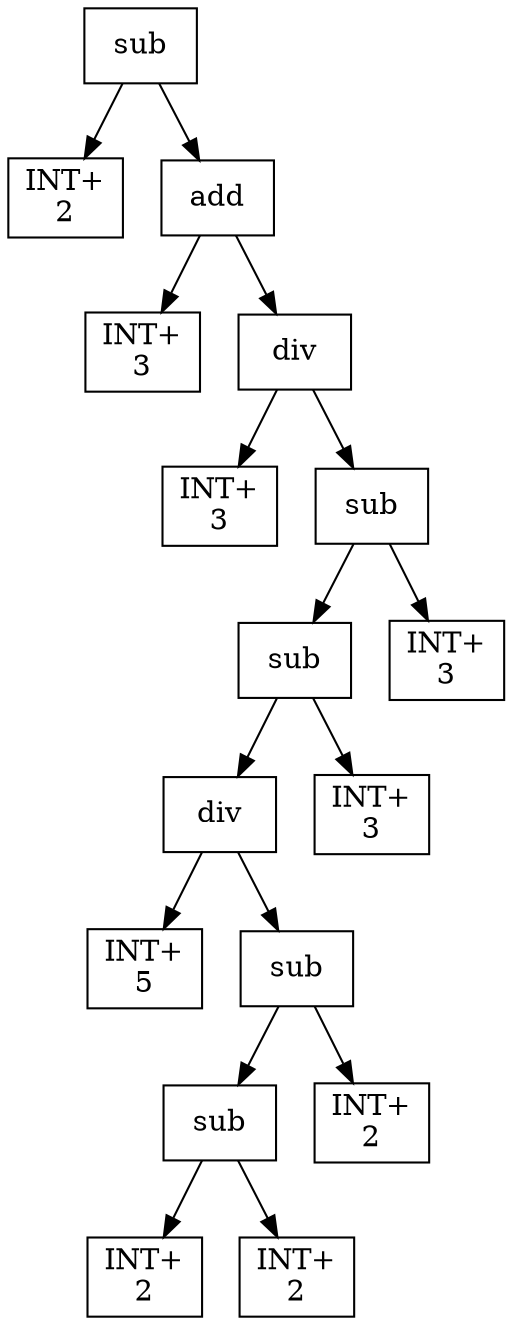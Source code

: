 digraph expr {
  node [shape=box];
  n1 [label="sub"];
  n2 [label="INT+\n2"];
  n3 [label="add"];
  n4 [label="INT+\n3"];
  n5 [label="div"];
  n6 [label="INT+\n3"];
  n7 [label="sub"];
  n8 [label="sub"];
  n9 [label="div"];
  n10 [label="INT+\n5"];
  n11 [label="sub"];
  n12 [label="sub"];
  n13 [label="INT+\n2"];
  n14 [label="INT+\n2"];
  n12 -> n13;
  n12 -> n14;
  n15 [label="INT+\n2"];
  n11 -> n12;
  n11 -> n15;
  n9 -> n10;
  n9 -> n11;
  n16 [label="INT+\n3"];
  n8 -> n9;
  n8 -> n16;
  n17 [label="INT+\n3"];
  n7 -> n8;
  n7 -> n17;
  n5 -> n6;
  n5 -> n7;
  n3 -> n4;
  n3 -> n5;
  n1 -> n2;
  n1 -> n3;
}